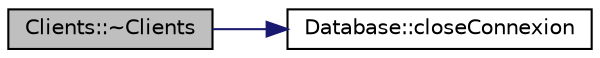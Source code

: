 digraph "Clients::~Clients"
{
  edge [fontname="Helvetica",fontsize="10",labelfontname="Helvetica",labelfontsize="10"];
  node [fontname="Helvetica",fontsize="10",shape=record];
  rankdir="LR";
  Node4 [label="Clients::~Clients",height=0.2,width=0.4,color="black", fillcolor="grey75", style="filled", fontcolor="black"];
  Node4 -> Node5 [color="midnightblue",fontsize="10",style="solid",fontname="Helvetica"];
  Node5 [label="Database::closeConnexion",height=0.2,width=0.4,color="black", fillcolor="white", style="filled",URL="$class_database.html#ae1dce4b93d105c29aeb7883aaa5b82a1",tooltip="closeConnexion Méthode pour la fermeture de la connexion à la base de données "];
}
